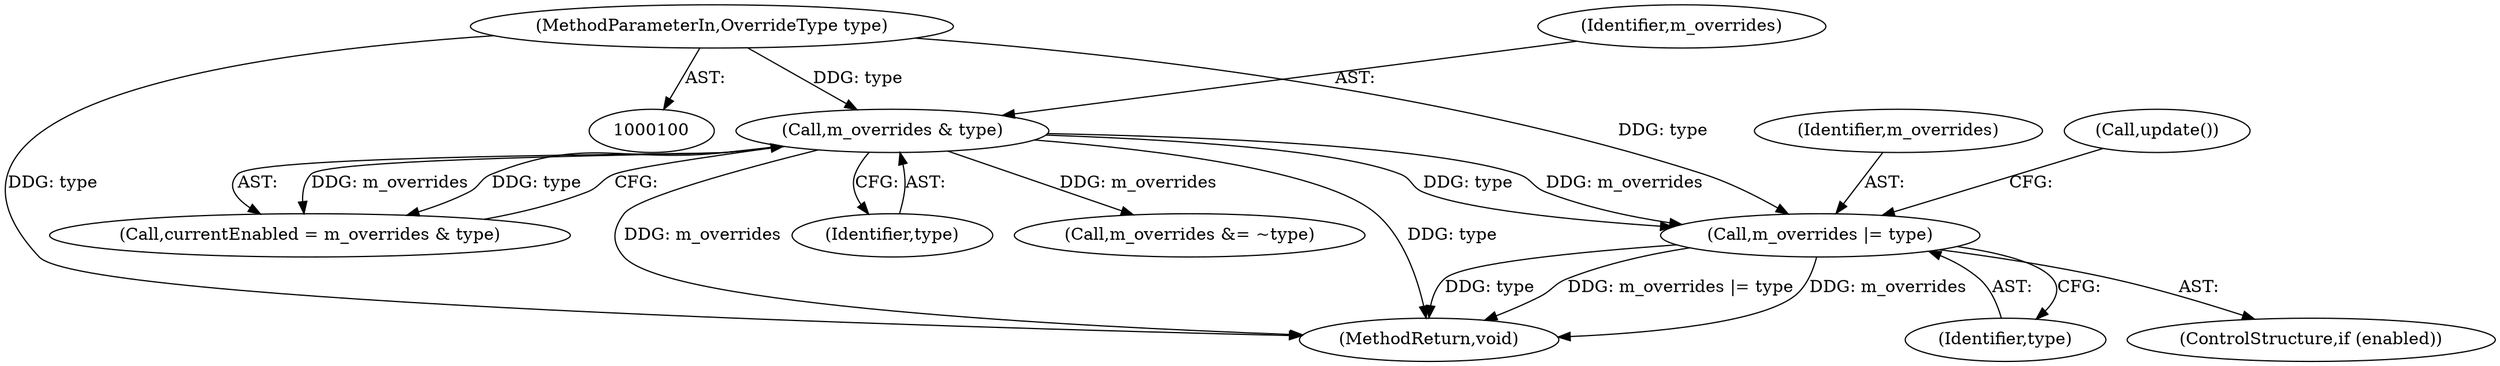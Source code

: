 digraph "1_Chrome_d4cd2b2c0953ad7e9fa988c234eb9361be80fe81_4@del" {
"1000117" [label="(Call,m_overrides |= type)"];
"1000107" [label="(Call,m_overrides & type)"];
"1000101" [label="(MethodParameterIn,OverrideType type)"];
"1000115" [label="(ControlStructure,if (enabled))"];
"1000105" [label="(Call,currentEnabled = m_overrides & type)"];
"1000125" [label="(MethodReturn,void)"];
"1000101" [label="(MethodParameterIn,OverrideType type)"];
"1000117" [label="(Call,m_overrides |= type)"];
"1000107" [label="(Call,m_overrides & type)"];
"1000118" [label="(Identifier,m_overrides)"];
"1000119" [label="(Identifier,type)"];
"1000108" [label="(Identifier,m_overrides)"];
"1000109" [label="(Identifier,type)"];
"1000121" [label="(Call,m_overrides &= ~type)"];
"1000124" [label="(Call,update())"];
"1000117" -> "1000115"  [label="AST: "];
"1000117" -> "1000119"  [label="CFG: "];
"1000118" -> "1000117"  [label="AST: "];
"1000119" -> "1000117"  [label="AST: "];
"1000124" -> "1000117"  [label="CFG: "];
"1000117" -> "1000125"  [label="DDG: m_overrides |= type"];
"1000117" -> "1000125"  [label="DDG: m_overrides"];
"1000117" -> "1000125"  [label="DDG: type"];
"1000107" -> "1000117"  [label="DDG: m_overrides"];
"1000107" -> "1000117"  [label="DDG: type"];
"1000101" -> "1000117"  [label="DDG: type"];
"1000107" -> "1000105"  [label="AST: "];
"1000107" -> "1000109"  [label="CFG: "];
"1000108" -> "1000107"  [label="AST: "];
"1000109" -> "1000107"  [label="AST: "];
"1000105" -> "1000107"  [label="CFG: "];
"1000107" -> "1000125"  [label="DDG: m_overrides"];
"1000107" -> "1000125"  [label="DDG: type"];
"1000107" -> "1000105"  [label="DDG: m_overrides"];
"1000107" -> "1000105"  [label="DDG: type"];
"1000101" -> "1000107"  [label="DDG: type"];
"1000107" -> "1000121"  [label="DDG: m_overrides"];
"1000101" -> "1000100"  [label="AST: "];
"1000101" -> "1000125"  [label="DDG: type"];
}
